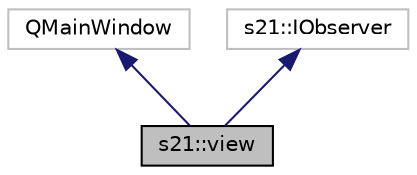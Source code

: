 digraph "s21::view"
{
 // LATEX_PDF_SIZE
  edge [fontname="Helvetica",fontsize="10",labelfontname="Helvetica",labelfontsize="10"];
  node [fontname="Helvetica",fontsize="10",shape=record];
  Node1 [label="s21::view",height=0.2,width=0.4,color="black", fillcolor="grey75", style="filled", fontcolor="black",tooltip="Base class of the view."];
  Node2 -> Node1 [dir="back",color="midnightblue",fontsize="10",style="solid",fontname="Helvetica"];
  Node2 [label="QMainWindow",height=0.2,width=0.4,color="grey75", fillcolor="white", style="filled",tooltip=" "];
  Node3 -> Node1 [dir="back",color="midnightblue",fontsize="10",style="solid",fontname="Helvetica"];
  Node3 [label="s21::IObserver",height=0.2,width=0.4,color="grey75", fillcolor="white", style="filled",URL="$classs21_1_1IObserver.html",tooltip=" "];
}
